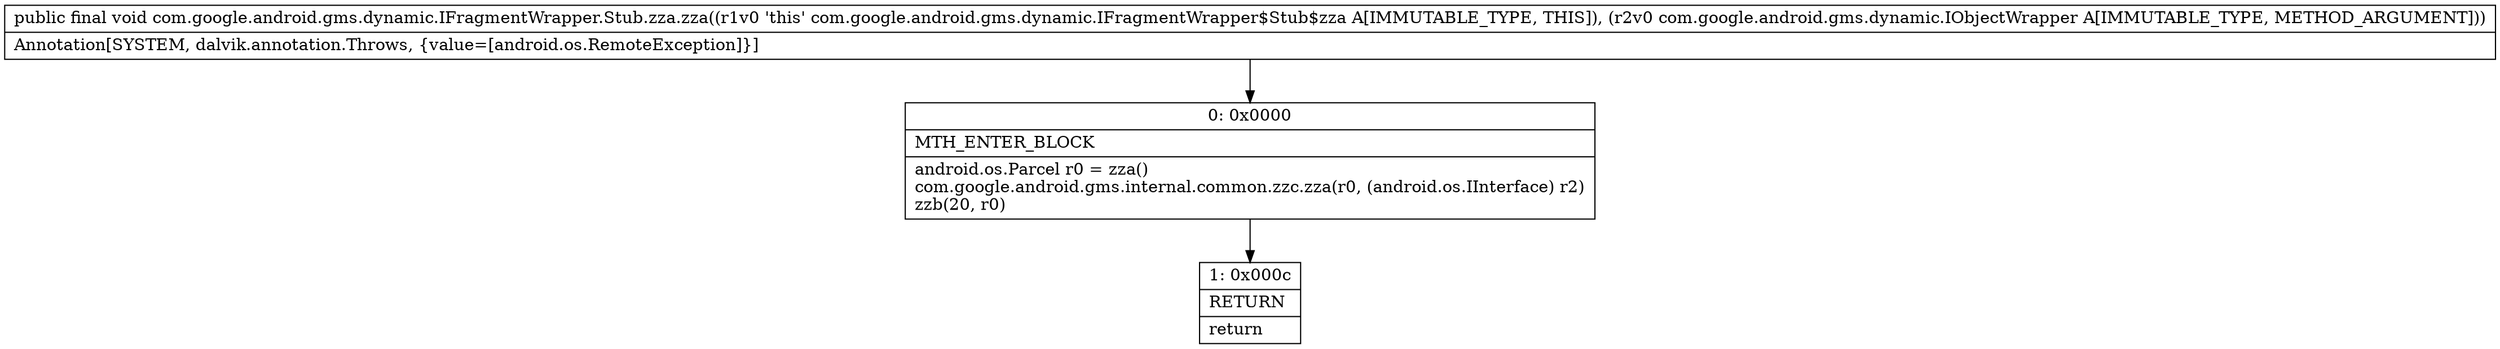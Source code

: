 digraph "CFG forcom.google.android.gms.dynamic.IFragmentWrapper.Stub.zza.zza(Lcom\/google\/android\/gms\/dynamic\/IObjectWrapper;)V" {
Node_0 [shape=record,label="{0\:\ 0x0000|MTH_ENTER_BLOCK\l|android.os.Parcel r0 = zza()\lcom.google.android.gms.internal.common.zzc.zza(r0, (android.os.IInterface) r2)\lzzb(20, r0)\l}"];
Node_1 [shape=record,label="{1\:\ 0x000c|RETURN\l|return\l}"];
MethodNode[shape=record,label="{public final void com.google.android.gms.dynamic.IFragmentWrapper.Stub.zza.zza((r1v0 'this' com.google.android.gms.dynamic.IFragmentWrapper$Stub$zza A[IMMUTABLE_TYPE, THIS]), (r2v0 com.google.android.gms.dynamic.IObjectWrapper A[IMMUTABLE_TYPE, METHOD_ARGUMENT]))  | Annotation[SYSTEM, dalvik.annotation.Throws, \{value=[android.os.RemoteException]\}]\l}"];
MethodNode -> Node_0;
Node_0 -> Node_1;
}

